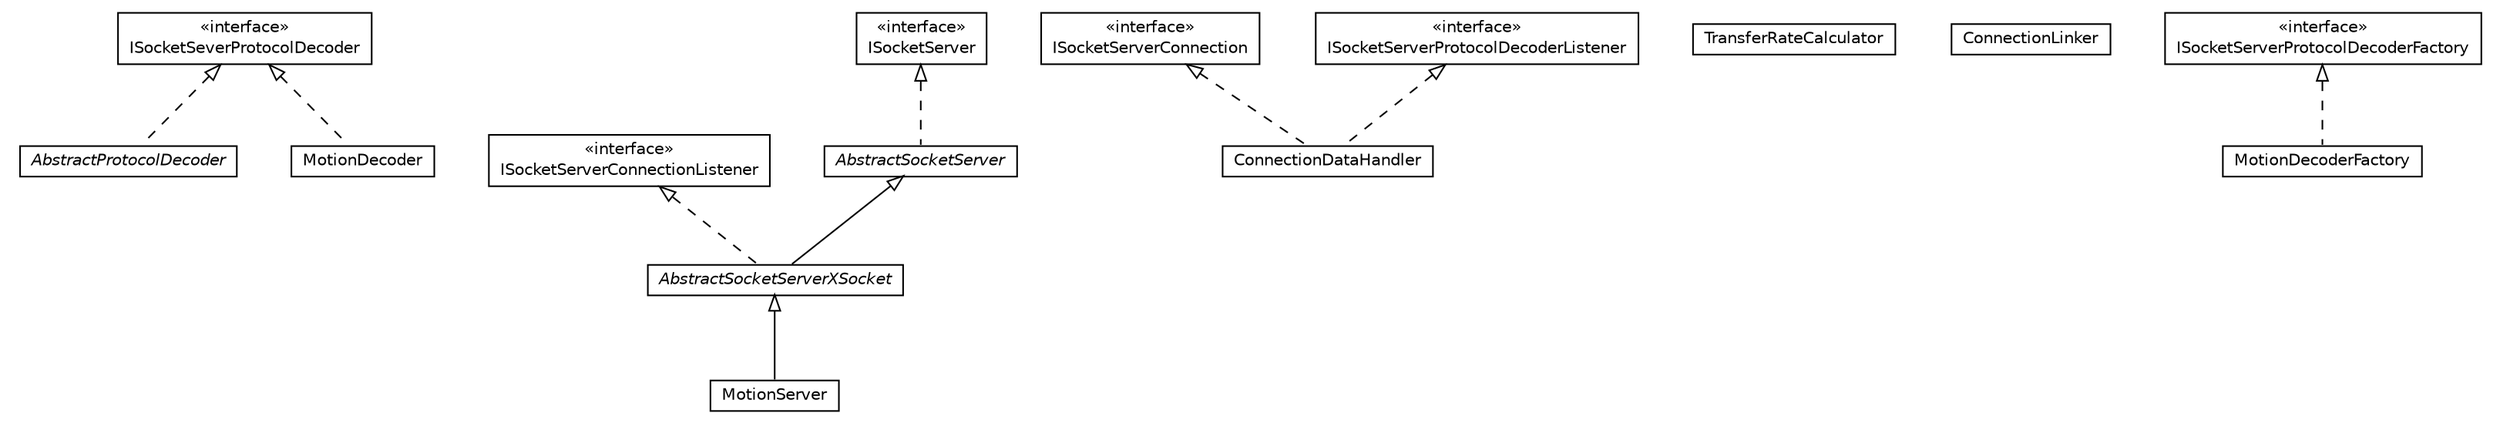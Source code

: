 #!/usr/local/bin/dot
#
# Class diagram 
# Generated by UMLGraph version R5_6-24-gf6e263 (http://www.umlgraph.org/)
#

digraph G {
	edge [fontname="Helvetica",fontsize=10,labelfontname="Helvetica",labelfontsize=10];
	node [fontname="Helvetica",fontsize=10,shape=plaintext];
	nodesep=0.25;
	ranksep=0.5;
	// org.universAAL.lddi.zwave.exporter.Server.AbstractProtocolDecoder
	c42691 [label=<<table title="org.universAAL.lddi.zwave.exporter.Server.AbstractProtocolDecoder" border="0" cellborder="1" cellspacing="0" cellpadding="2" port="p" href="./AbstractProtocolDecoder.html">
		<tr><td><table border="0" cellspacing="0" cellpadding="1">
<tr><td align="center" balign="center"><font face="Helvetica-Oblique"> AbstractProtocolDecoder </font></td></tr>
		</table></td></tr>
		</table>>, URL="./AbstractProtocolDecoder.html", fontname="Helvetica", fontcolor="black", fontsize=10.0];
	// org.universAAL.lddi.zwave.exporter.Server.ISocketServerConnectionListener
	c42692 [label=<<table title="org.universAAL.lddi.zwave.exporter.Server.ISocketServerConnectionListener" border="0" cellborder="1" cellspacing="0" cellpadding="2" port="p" href="./ISocketServerConnectionListener.html">
		<tr><td><table border="0" cellspacing="0" cellpadding="1">
<tr><td align="center" balign="center"> &#171;interface&#187; </td></tr>
<tr><td align="center" balign="center"> ISocketServerConnectionListener </td></tr>
		</table></td></tr>
		</table>>, URL="./ISocketServerConnectionListener.html", fontname="Helvetica", fontcolor="black", fontsize=10.0];
	// org.universAAL.lddi.zwave.exporter.Server.ConnectionDataHandler
	c42693 [label=<<table title="org.universAAL.lddi.zwave.exporter.Server.ConnectionDataHandler" border="0" cellborder="1" cellspacing="0" cellpadding="2" port="p" href="./ConnectionDataHandler.html">
		<tr><td><table border="0" cellspacing="0" cellpadding="1">
<tr><td align="center" balign="center"> ConnectionDataHandler </td></tr>
		</table></td></tr>
		</table>>, URL="./ConnectionDataHandler.html", fontname="Helvetica", fontcolor="black", fontsize=10.0];
	// org.universAAL.lddi.zwave.exporter.Server.AbstractSocketServerXSocket
	c42694 [label=<<table title="org.universAAL.lddi.zwave.exporter.Server.AbstractSocketServerXSocket" border="0" cellborder="1" cellspacing="0" cellpadding="2" port="p" href="./AbstractSocketServerXSocket.html">
		<tr><td><table border="0" cellspacing="0" cellpadding="1">
<tr><td align="center" balign="center"><font face="Helvetica-Oblique"> AbstractSocketServerXSocket </font></td></tr>
		</table></td></tr>
		</table>>, URL="./AbstractSocketServerXSocket.html", fontname="Helvetica", fontcolor="black", fontsize=10.0];
	// org.universAAL.lddi.zwave.exporter.Server.TransferRateCalculator
	c42695 [label=<<table title="org.universAAL.lddi.zwave.exporter.Server.TransferRateCalculator" border="0" cellborder="1" cellspacing="0" cellpadding="2" port="p" href="./TransferRateCalculator.html">
		<tr><td><table border="0" cellspacing="0" cellpadding="1">
<tr><td align="center" balign="center"> TransferRateCalculator </td></tr>
		</table></td></tr>
		</table>>, URL="./TransferRateCalculator.html", fontname="Helvetica", fontcolor="black", fontsize=10.0];
	// org.universAAL.lddi.zwave.exporter.Server.ConnectionLinker
	c42696 [label=<<table title="org.universAAL.lddi.zwave.exporter.Server.ConnectionLinker" border="0" cellborder="1" cellspacing="0" cellpadding="2" port="p" href="./ConnectionLinker.html">
		<tr><td><table border="0" cellspacing="0" cellpadding="1">
<tr><td align="center" balign="center"> ConnectionLinker </td></tr>
		</table></td></tr>
		</table>>, URL="./ConnectionLinker.html", fontname="Helvetica", fontcolor="black", fontsize=10.0];
	// org.universAAL.lddi.zwave.exporter.Server.MotionServer
	c42697 [label=<<table title="org.universAAL.lddi.zwave.exporter.Server.MotionServer" border="0" cellborder="1" cellspacing="0" cellpadding="2" port="p" href="./MotionServer.html">
		<tr><td><table border="0" cellspacing="0" cellpadding="1">
<tr><td align="center" balign="center"> MotionServer </td></tr>
		</table></td></tr>
		</table>>, URL="./MotionServer.html", fontname="Helvetica", fontcolor="black", fontsize=10.0];
	// org.universAAL.lddi.zwave.exporter.Server.MotionDecoderFactory
	c42698 [label=<<table title="org.universAAL.lddi.zwave.exporter.Server.MotionDecoderFactory" border="0" cellborder="1" cellspacing="0" cellpadding="2" port="p" href="./MotionDecoderFactory.html">
		<tr><td><table border="0" cellspacing="0" cellpadding="1">
<tr><td align="center" balign="center"> MotionDecoderFactory </td></tr>
		</table></td></tr>
		</table>>, URL="./MotionDecoderFactory.html", fontname="Helvetica", fontcolor="black", fontsize=10.0];
	// org.universAAL.lddi.zwave.exporter.Server.ISocketServerProtocolDecoderFactory
	c42699 [label=<<table title="org.universAAL.lddi.zwave.exporter.Server.ISocketServerProtocolDecoderFactory" border="0" cellborder="1" cellspacing="0" cellpadding="2" port="p" href="./ISocketServerProtocolDecoderFactory.html">
		<tr><td><table border="0" cellspacing="0" cellpadding="1">
<tr><td align="center" balign="center"> &#171;interface&#187; </td></tr>
<tr><td align="center" balign="center"> ISocketServerProtocolDecoderFactory </td></tr>
		</table></td></tr>
		</table>>, URL="./ISocketServerProtocolDecoderFactory.html", fontname="Helvetica", fontcolor="black", fontsize=10.0];
	// org.universAAL.lddi.zwave.exporter.Server.ISocketServerConnection
	c42700 [label=<<table title="org.universAAL.lddi.zwave.exporter.Server.ISocketServerConnection" border="0" cellborder="1" cellspacing="0" cellpadding="2" port="p" href="./ISocketServerConnection.html">
		<tr><td><table border="0" cellspacing="0" cellpadding="1">
<tr><td align="center" balign="center"> &#171;interface&#187; </td></tr>
<tr><td align="center" balign="center"> ISocketServerConnection </td></tr>
		</table></td></tr>
		</table>>, URL="./ISocketServerConnection.html", fontname="Helvetica", fontcolor="black", fontsize=10.0];
	// org.universAAL.lddi.zwave.exporter.Server.ISocketSeverProtocolDecoder
	c42701 [label=<<table title="org.universAAL.lddi.zwave.exporter.Server.ISocketSeverProtocolDecoder" border="0" cellborder="1" cellspacing="0" cellpadding="2" port="p" href="./ISocketSeverProtocolDecoder.html">
		<tr><td><table border="0" cellspacing="0" cellpadding="1">
<tr><td align="center" balign="center"> &#171;interface&#187; </td></tr>
<tr><td align="center" balign="center"> ISocketSeverProtocolDecoder </td></tr>
		</table></td></tr>
		</table>>, URL="./ISocketSeverProtocolDecoder.html", fontname="Helvetica", fontcolor="black", fontsize=10.0];
	// org.universAAL.lddi.zwave.exporter.Server.MotionDecoder
	c42702 [label=<<table title="org.universAAL.lddi.zwave.exporter.Server.MotionDecoder" border="0" cellborder="1" cellspacing="0" cellpadding="2" port="p" href="./MotionDecoder.html">
		<tr><td><table border="0" cellspacing="0" cellpadding="1">
<tr><td align="center" balign="center"> MotionDecoder </td></tr>
		</table></td></tr>
		</table>>, URL="./MotionDecoder.html", fontname="Helvetica", fontcolor="black", fontsize=10.0];
	// org.universAAL.lddi.zwave.exporter.Server.AbstractSocketServer
	c42703 [label=<<table title="org.universAAL.lddi.zwave.exporter.Server.AbstractSocketServer" border="0" cellborder="1" cellspacing="0" cellpadding="2" port="p" href="./AbstractSocketServer.html">
		<tr><td><table border="0" cellspacing="0" cellpadding="1">
<tr><td align="center" balign="center"><font face="Helvetica-Oblique"> AbstractSocketServer </font></td></tr>
		</table></td></tr>
		</table>>, URL="./AbstractSocketServer.html", fontname="Helvetica", fontcolor="black", fontsize=10.0];
	// org.universAAL.lddi.zwave.exporter.Server.ISocketServer
	c42704 [label=<<table title="org.universAAL.lddi.zwave.exporter.Server.ISocketServer" border="0" cellborder="1" cellspacing="0" cellpadding="2" port="p" href="./ISocketServer.html">
		<tr><td><table border="0" cellspacing="0" cellpadding="1">
<tr><td align="center" balign="center"> &#171;interface&#187; </td></tr>
<tr><td align="center" balign="center"> ISocketServer </td></tr>
		</table></td></tr>
		</table>>, URL="./ISocketServer.html", fontname="Helvetica", fontcolor="black", fontsize=10.0];
	// org.universAAL.lddi.zwave.exporter.Server.ISocketServerProtocolDecoderListener
	c42705 [label=<<table title="org.universAAL.lddi.zwave.exporter.Server.ISocketServerProtocolDecoderListener" border="0" cellborder="1" cellspacing="0" cellpadding="2" port="p" href="./ISocketServerProtocolDecoderListener.html">
		<tr><td><table border="0" cellspacing="0" cellpadding="1">
<tr><td align="center" balign="center"> &#171;interface&#187; </td></tr>
<tr><td align="center" balign="center"> ISocketServerProtocolDecoderListener </td></tr>
		</table></td></tr>
		</table>>, URL="./ISocketServerProtocolDecoderListener.html", fontname="Helvetica", fontcolor="black", fontsize=10.0];
	//org.universAAL.lddi.zwave.exporter.Server.AbstractProtocolDecoder implements org.universAAL.lddi.zwave.exporter.Server.ISocketSeverProtocolDecoder
	c42701:p -> c42691:p [dir=back,arrowtail=empty,style=dashed];
	//org.universAAL.lddi.zwave.exporter.Server.ConnectionDataHandler implements org.universAAL.lddi.zwave.exporter.Server.ISocketServerConnection
	c42700:p -> c42693:p [dir=back,arrowtail=empty,style=dashed];
	//org.universAAL.lddi.zwave.exporter.Server.ConnectionDataHandler implements org.universAAL.lddi.zwave.exporter.Server.ISocketServerProtocolDecoderListener
	c42705:p -> c42693:p [dir=back,arrowtail=empty,style=dashed];
	//org.universAAL.lddi.zwave.exporter.Server.AbstractSocketServerXSocket extends org.universAAL.lddi.zwave.exporter.Server.AbstractSocketServer
	c42703:p -> c42694:p [dir=back,arrowtail=empty];
	//org.universAAL.lddi.zwave.exporter.Server.AbstractSocketServerXSocket implements org.universAAL.lddi.zwave.exporter.Server.ISocketServerConnectionListener
	c42692:p -> c42694:p [dir=back,arrowtail=empty,style=dashed];
	//org.universAAL.lddi.zwave.exporter.Server.MotionServer extends org.universAAL.lddi.zwave.exporter.Server.AbstractSocketServerXSocket
	c42694:p -> c42697:p [dir=back,arrowtail=empty];
	//org.universAAL.lddi.zwave.exporter.Server.MotionDecoderFactory implements org.universAAL.lddi.zwave.exporter.Server.ISocketServerProtocolDecoderFactory
	c42699:p -> c42698:p [dir=back,arrowtail=empty,style=dashed];
	//org.universAAL.lddi.zwave.exporter.Server.MotionDecoder implements org.universAAL.lddi.zwave.exporter.Server.ISocketSeverProtocolDecoder
	c42701:p -> c42702:p [dir=back,arrowtail=empty,style=dashed];
	//org.universAAL.lddi.zwave.exporter.Server.AbstractSocketServer implements org.universAAL.lddi.zwave.exporter.Server.ISocketServer
	c42704:p -> c42703:p [dir=back,arrowtail=empty,style=dashed];
}

